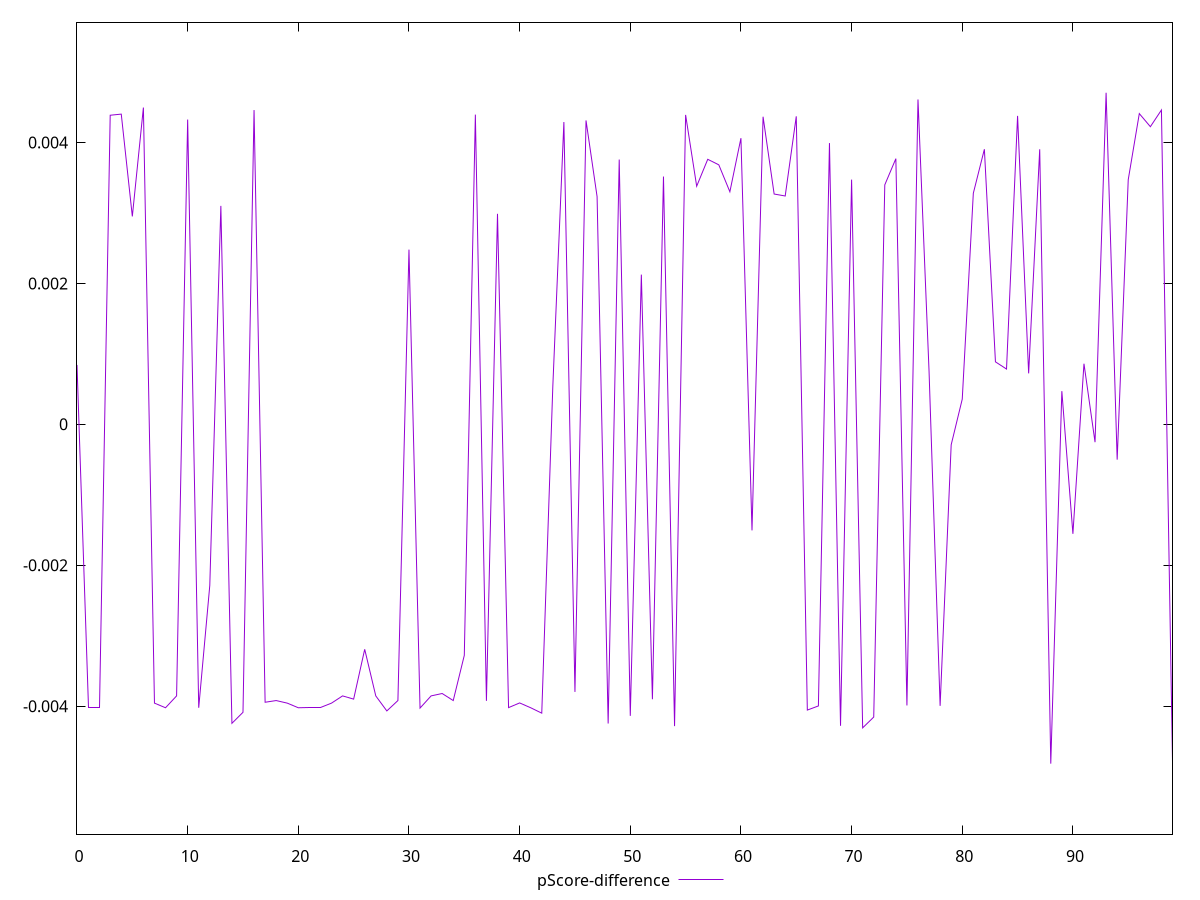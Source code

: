 reset

$pScoreDifference <<EOF
0 0.0008432718173869789
1 -0.004020144435223843
2 -0.004020144435223843
3 0.004386981929361608
4 0.004402867958476062
5 0.0029510314447205397
6 0.004496099979403265
7 -0.003956369588038782
8 -0.004022029635621965
9 -0.003853736177915939
10 0.004325879314558365
11 -0.004022029635621965
12 -0.0022863740200297737
13 0.0031002931173948565
14 -0.00424285959602037
15 -0.004086679106114249
16 0.004460551816508071
17 -0.003943912953345157
18 -0.00391987640283829
19 -0.003956369588038782
20 -0.004022029635621965
21 -0.004020144435223843
22 -0.004020144435223843
23 -0.003956369588038782
24 -0.003853736177915939
25 -0.003899533081883382
26 -0.003192420057278416
27 -0.003853736177915939
28 -0.004067210507597601
29 -0.00391987640283829
30 0.002479703443680554
31 -0.004026623746719898
32 -0.003853736177915939
33 -0.00381979751374421
34 -0.00391987640283829
35 -0.0032785527558598475
36 0.004396068163762376
37 -0.003924504100235798
38 0.0029881639314156636
39 -0.004020144435223843
40 -0.003953528405446754
41 -0.004022029635621965
42 -0.004098635751795681
43 0.0005400978615691197
44 0.004290361166314713
45 -0.0037975712032723256
46 0.004313035416931519
47 0.0032314588350380122
48 -0.004246071494869701
49 0.0037580649747364723
50 -0.004136910354645067
51 0.0021254366051438687
52 -0.003901298142229486
53 0.003516818910629169
54 -0.0042827726166462625
55 0.004391676401070363
56 0.0033796318005532375
57 0.0037615314403392584
58 0.0036828337097824047
59 0.0033008458634178426
60 0.004061258583540681
61 -0.001504909720840766
62 0.004365683765425074
63 0.003268808326996617
64 0.003240808171843643
65 0.004371360698387292
66 -0.004055082620186872
67 -0.003996321900977467
68 0.003991776929477284
69 -0.004278031290366951
70 0.0034737150784152158
71 -0.004307331936035701
72 -0.00415381667502444
73 0.0033990571313756244
74 0.0037706179278197503
75 -0.003989577844052721
76 0.0046109183772446525
77 0.0007529806869715026
78 -0.003994890914293264
79 -0.0002901400351909937
80 0.0003580819285540302
81 0.003279516712687891
82 0.003904429292915299
83 0.0008872592946683831
84 0.0007848209630871381
85 0.00437737022900043
86 0.0007230048554111666
87 0.003903958006330208
88 -0.00481556685474897
89 0.00047108755021919337
90 -0.0015534916152436986
91 0.0008607001272711388
92 -0.00025305950821239917
93 0.0047059813906465495
94 -0.0005005260371458813
95 0.003472318876186606
96 0.004410309872571081
97 0.004224308849628719
98 0.004461182548883011
99 -0.004783807216073726
EOF

set key outside below
set xrange [0:99]
set yrange [-0.00581556685474897:0.0057059813906465496]
set trange [-0.00581556685474897:0.0057059813906465496]
set terminal svg size 640, 500 enhanced background rgb 'white'
set output "report_00025_2021-02-22T21:38:55.199Z/cumulative-layout-shift/samples/pages/pScore-difference/values.svg"

plot $pScoreDifference title "pScore-difference" with line

reset
